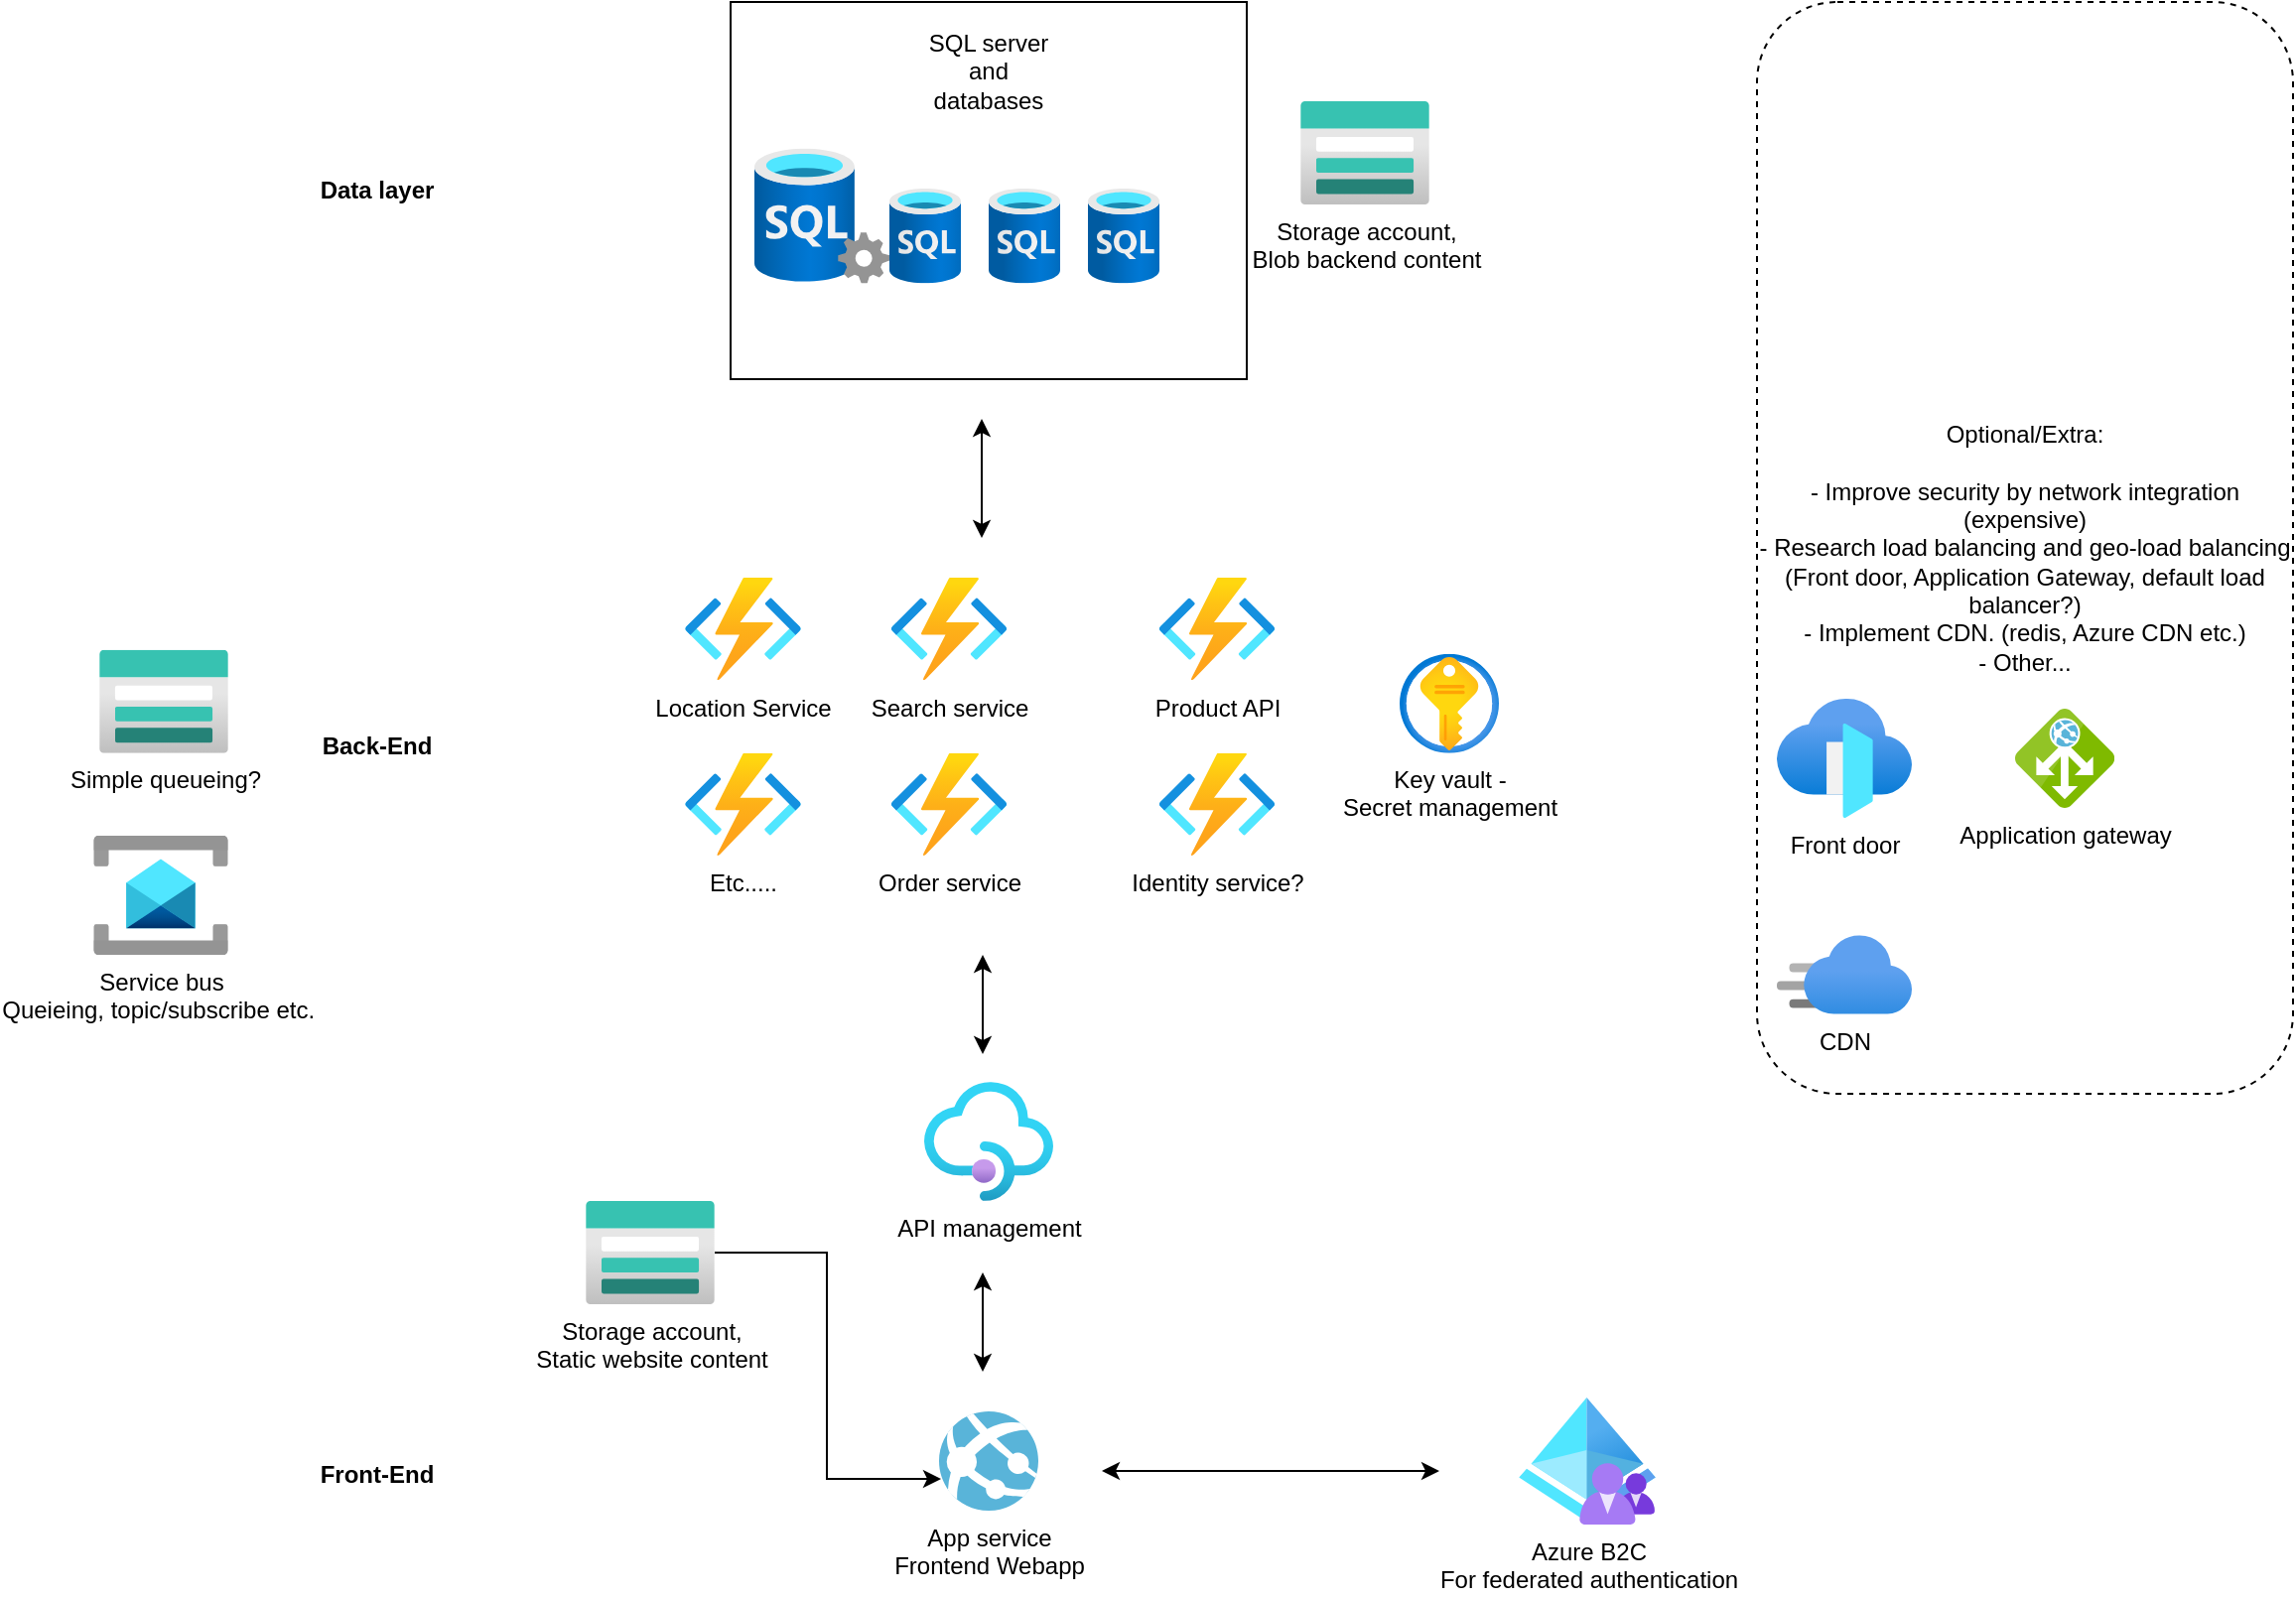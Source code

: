 <mxfile version="20.8.16" type="device"><diagram name="Page-1" id="70yk_O_cISgNqvVBgj51"><mxGraphModel dx="1120" dy="835" grid="1" gridSize="10" guides="1" tooltips="1" connect="1" arrows="1" fold="1" page="1" pageScale="1" pageWidth="1169" pageHeight="827" math="0" shadow="0"><root><mxCell id="0"/><mxCell id="1" parent="0"/><mxCell id="YPxFCTQBia-rUuzJNkI5-1" value="API management" style="aspect=fixed;html=1;points=[];align=center;image;fontSize=12;image=img/lib/azure2/app_services/API_Management_Services.svg;" parent="1" vertex="1"><mxGeometry x="470.5" y="554" width="65" height="60" as="geometry"/></mxCell><mxCell id="YPxFCTQBia-rUuzJNkI5-2" value="Azure B2C&lt;br&gt;For federated authentication" style="aspect=fixed;html=1;points=[];align=center;image;fontSize=12;image=img/lib/azure2/identity/Azure_AD_B2C.svg;" parent="1" vertex="1"><mxGeometry x="770" y="713" width="69" height="64" as="geometry"/></mxCell><mxCell id="YPxFCTQBia-rUuzJNkI5-3" value="App service&lt;br&gt;Frontend Webapp" style="sketch=0;aspect=fixed;html=1;points=[];align=center;image;fontSize=12;image=img/lib/mscae/App_Services.svg;" parent="1" vertex="1"><mxGeometry x="478" y="720" width="50" height="50" as="geometry"/></mxCell><mxCell id="YPxFCTQBia-rUuzJNkI5-4" value="" style="endArrow=classic;startArrow=classic;html=1;rounded=0;" parent="1" edge="1"><mxGeometry width="50" height="50" relative="1" as="geometry"><mxPoint x="560" y="750" as="sourcePoint"/><mxPoint x="730" y="750" as="targetPoint"/></mxGeometry></mxCell><mxCell id="YPxFCTQBia-rUuzJNkI5-5" value="Product API" style="aspect=fixed;html=1;points=[];align=center;image;fontSize=12;image=img/lib/azure2/compute/Function_Apps.svg;" parent="1" vertex="1"><mxGeometry x="588.75" y="300" width="58.5" height="51.62" as="geometry"/></mxCell><mxCell id="YPxFCTQBia-rUuzJNkI5-6" value="&lt;b&gt;Front-End&lt;/b&gt;" style="text;html=1;strokeColor=none;fillColor=none;align=center;verticalAlign=middle;whiteSpace=wrap;rounded=0;" parent="1" vertex="1"><mxGeometry x="120" y="727" width="150" height="50" as="geometry"/></mxCell><mxCell id="YPxFCTQBia-rUuzJNkI5-7" value="&lt;b&gt;Back-End&lt;/b&gt;" style="text;html=1;strokeColor=none;fillColor=none;align=center;verticalAlign=middle;whiteSpace=wrap;rounded=0;" parent="1" vertex="1"><mxGeometry x="120" y="360" width="150" height="50" as="geometry"/></mxCell><mxCell id="YPxFCTQBia-rUuzJNkI5-14" value="" style="group" parent="1" vertex="1" connectable="0"><mxGeometry x="373" y="10" width="260" height="190" as="geometry"/></mxCell><mxCell id="YPxFCTQBia-rUuzJNkI5-9" value="" style="rounded=0;whiteSpace=wrap;html=1;" parent="YPxFCTQBia-rUuzJNkI5-14" vertex="1"><mxGeometry width="260" height="190" as="geometry"/></mxCell><mxCell id="YPxFCTQBia-rUuzJNkI5-8" value="" style="aspect=fixed;html=1;points=[];align=center;image;fontSize=12;image=img/lib/azure2/databases/SQL_Server.svg;" parent="YPxFCTQBia-rUuzJNkI5-14" vertex="1"><mxGeometry x="12" y="73.81" width="68" height="68" as="geometry"/></mxCell><mxCell id="YPxFCTQBia-rUuzJNkI5-10" value="" style="aspect=fixed;html=1;points=[];align=center;image;fontSize=12;image=img/lib/azure2/databases/SQL_Database.svg;" parent="YPxFCTQBia-rUuzJNkI5-14" vertex="1"><mxGeometry x="130" y="93.81" width="36" height="48" as="geometry"/></mxCell><mxCell id="YPxFCTQBia-rUuzJNkI5-11" value="" style="aspect=fixed;html=1;points=[];align=center;image;fontSize=12;image=img/lib/azure2/databases/SQL_Database.svg;" parent="YPxFCTQBia-rUuzJNkI5-14" vertex="1"><mxGeometry x="80" y="93.81" width="36" height="48" as="geometry"/></mxCell><mxCell id="YPxFCTQBia-rUuzJNkI5-12" value="" style="aspect=fixed;html=1;points=[];align=center;image;fontSize=12;image=img/lib/azure2/databases/SQL_Database.svg;" parent="YPxFCTQBia-rUuzJNkI5-14" vertex="1"><mxGeometry x="180" y="93.81" width="36" height="48" as="geometry"/></mxCell><mxCell id="YPxFCTQBia-rUuzJNkI5-13" value="SQL server and databases" style="text;html=1;strokeColor=none;fillColor=none;align=center;verticalAlign=middle;whiteSpace=wrap;rounded=0;" parent="YPxFCTQBia-rUuzJNkI5-14" vertex="1"><mxGeometry x="90" y="10" width="80" height="50" as="geometry"/></mxCell><mxCell id="YPxFCTQBia-rUuzJNkI5-15" value="Identity service?" style="aspect=fixed;html=1;points=[];align=center;image;fontSize=12;image=img/lib/azure2/compute/Function_Apps.svg;" parent="1" vertex="1"><mxGeometry x="588.75" y="388.38" width="58.5" height="51.62" as="geometry"/></mxCell><mxCell id="YPxFCTQBia-rUuzJNkI5-16" value="Search service" style="aspect=fixed;html=1;points=[];align=center;image;fontSize=12;image=img/lib/azure2/compute/Function_Apps.svg;" parent="1" vertex="1"><mxGeometry x="453.75" y="300" width="58.5" height="51.62" as="geometry"/></mxCell><mxCell id="YPxFCTQBia-rUuzJNkI5-17" value="Order service" style="aspect=fixed;html=1;points=[];align=center;image;fontSize=12;image=img/lib/azure2/compute/Function_Apps.svg;" parent="1" vertex="1"><mxGeometry x="453.75" y="388.38" width="58.5" height="51.62" as="geometry"/></mxCell><mxCell id="YPxFCTQBia-rUuzJNkI5-21" value="" style="endArrow=classic;startArrow=classic;html=1;rounded=0;" parent="1" edge="1"><mxGeometry width="50" height="50" relative="1" as="geometry"><mxPoint x="499.5" y="280" as="sourcePoint"/><mxPoint x="499.5" y="220" as="targetPoint"/></mxGeometry></mxCell><mxCell id="YPxFCTQBia-rUuzJNkI5-22" value="Etc....." style="aspect=fixed;html=1;points=[];align=center;image;fontSize=12;image=img/lib/azure2/compute/Function_Apps.svg;" parent="1" vertex="1"><mxGeometry x="350" y="388.38" width="58.5" height="51.62" as="geometry"/></mxCell><mxCell id="YPxFCTQBia-rUuzJNkI5-23" value="" style="endArrow=classic;startArrow=classic;html=1;rounded=0;" parent="1" edge="1"><mxGeometry width="50" height="50" relative="1" as="geometry"><mxPoint x="500" y="700" as="sourcePoint"/><mxPoint x="500" y="650" as="targetPoint"/></mxGeometry></mxCell><mxCell id="YPxFCTQBia-rUuzJNkI5-24" value="" style="endArrow=classic;startArrow=classic;html=1;rounded=0;" parent="1" edge="1"><mxGeometry width="50" height="50" relative="1" as="geometry"><mxPoint x="500" y="540" as="sourcePoint"/><mxPoint x="500" y="490" as="targetPoint"/></mxGeometry></mxCell><mxCell id="YPxFCTQBia-rUuzJNkI5-25" value="&lt;b&gt;Data layer&lt;/b&gt;" style="text;html=1;strokeColor=none;fillColor=none;align=center;verticalAlign=middle;whiteSpace=wrap;rounded=0;" parent="1" vertex="1"><mxGeometry x="120" y="80" width="150" height="50" as="geometry"/></mxCell><mxCell id="YPxFCTQBia-rUuzJNkI5-27" value="Location Service" style="aspect=fixed;html=1;points=[];align=center;image;fontSize=12;image=img/lib/azure2/compute/Function_Apps.svg;" parent="1" vertex="1"><mxGeometry x="350" y="300" width="58.5" height="51.62" as="geometry"/></mxCell><mxCell id="YPxFCTQBia-rUuzJNkI5-28" value="Key vault -&lt;br&gt;Secret management" style="aspect=fixed;html=1;points=[];align=center;image;fontSize=12;image=img/lib/azure2/security/Key_Vaults.svg;dashed=1;" parent="1" vertex="1"><mxGeometry x="710" y="338.38" width="50" height="50" as="geometry"/></mxCell><mxCell id="YPxFCTQBia-rUuzJNkI5-32" value="" style="group" parent="1" vertex="1" connectable="0"><mxGeometry x="890" y="10" width="270" height="550" as="geometry"/></mxCell><mxCell id="YPxFCTQBia-rUuzJNkI5-26" value="Optional/Extra:&lt;br&gt;&lt;br&gt;- Improve security by network integration (expensive)&lt;br&gt;- Research load balancing and geo-load balancing&lt;br&gt;(Front door, Application Gateway, default load balancer?)&lt;br&gt;- Implement CDN. (redis, Azure CDN etc.)&lt;br&gt;- Other..." style="rounded=1;whiteSpace=wrap;html=1;dashed=1;" parent="YPxFCTQBia-rUuzJNkI5-32" vertex="1"><mxGeometry width="270" height="550" as="geometry"/></mxCell><mxCell id="YPxFCTQBia-rUuzJNkI5-29" value="Front door&lt;br&gt;" style="aspect=fixed;html=1;points=[];align=center;image;fontSize=12;image=img/lib/azure2/networking/Front_Doors.svg;dashed=1;" parent="YPxFCTQBia-rUuzJNkI5-32" vertex="1"><mxGeometry x="10" y="351" width="68" height="60" as="geometry"/></mxCell><mxCell id="YPxFCTQBia-rUuzJNkI5-30" value="Application gateway" style="sketch=0;aspect=fixed;html=1;points=[];align=center;image;fontSize=12;image=img/lib/mscae/Application_Gateway.svg;dashed=1;" parent="YPxFCTQBia-rUuzJNkI5-32" vertex="1"><mxGeometry x="130" y="356" width="50" height="50" as="geometry"/></mxCell><mxCell id="YPxFCTQBia-rUuzJNkI5-31" value="CDN" style="aspect=fixed;html=1;points=[];align=center;image;fontSize=12;image=img/lib/azure2/app_services/CDN_Profiles.svg;dashed=1;" parent="YPxFCTQBia-rUuzJNkI5-32" vertex="1"><mxGeometry x="10" y="470" width="68" height="40" as="geometry"/></mxCell><mxCell id="QmunIFPOxkG8BJzXnYHN-2" style="edgeStyle=orthogonalEdgeStyle;rounded=0;orthogonalLoop=1;jettySize=auto;html=1;entryX=0.02;entryY=0.68;entryDx=0;entryDy=0;entryPerimeter=0;" edge="1" parent="1" source="QmunIFPOxkG8BJzXnYHN-1" target="YPxFCTQBia-rUuzJNkI5-3"><mxGeometry relative="1" as="geometry"/></mxCell><mxCell id="QmunIFPOxkG8BJzXnYHN-1" value="Storage account,&lt;br&gt;Static website content" style="aspect=fixed;html=1;points=[];align=center;image;fontSize=12;image=img/lib/azure2/storage/Storage_Accounts.svg;" vertex="1" parent="1"><mxGeometry x="300" y="614" width="65" height="52" as="geometry"/></mxCell><mxCell id="QmunIFPOxkG8BJzXnYHN-3" value="Storage account,&lt;br&gt;Blob backend content&lt;br&gt;" style="aspect=fixed;html=1;points=[];align=center;image;fontSize=12;image=img/lib/azure2/storage/Storage_Accounts.svg;" vertex="1" parent="1"><mxGeometry x="660" y="60" width="65" height="52" as="geometry"/></mxCell><mxCell id="QmunIFPOxkG8BJzXnYHN-4" value="Simple queueing?" style="aspect=fixed;html=1;points=[];align=center;image;fontSize=12;image=img/lib/azure2/storage/Storage_Accounts.svg;" vertex="1" parent="1"><mxGeometry x="55" y="336.38" width="65" height="52" as="geometry"/></mxCell><mxCell id="QmunIFPOxkG8BJzXnYHN-5" value="Service bus&lt;br&gt;Queieing, topic/subscribe etc.&amp;nbsp;&lt;br&gt;" style="aspect=fixed;html=1;points=[];align=center;image;fontSize=12;image=img/lib/azure2/integration/Service_Bus.svg;" vertex="1" parent="1"><mxGeometry x="52" y="430" width="68" height="60" as="geometry"/></mxCell></root></mxGraphModel></diagram></mxfile>